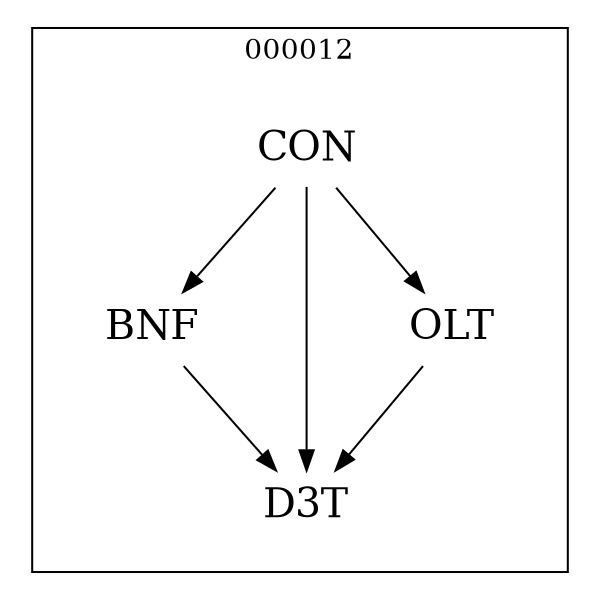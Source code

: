 strict digraph DAGS {
	size = "4,4!" ; ratio ="fill"; subgraph cluster_0{
			labeldoc = "t";
			label = "000012";node	[label= CON, shape = plaintext, fontsize=20] CON;node	[label= BNF, shape = plaintext, fontsize=20] BNF;node	[label= D3T, shape = plaintext, fontsize=20] D3T;node	[label= OLT, shape = plaintext, fontsize=20] OLT;
CON->BNF;
CON->D3T;
CON->OLT;
BNF->D3T;
OLT->D3T;
	}}